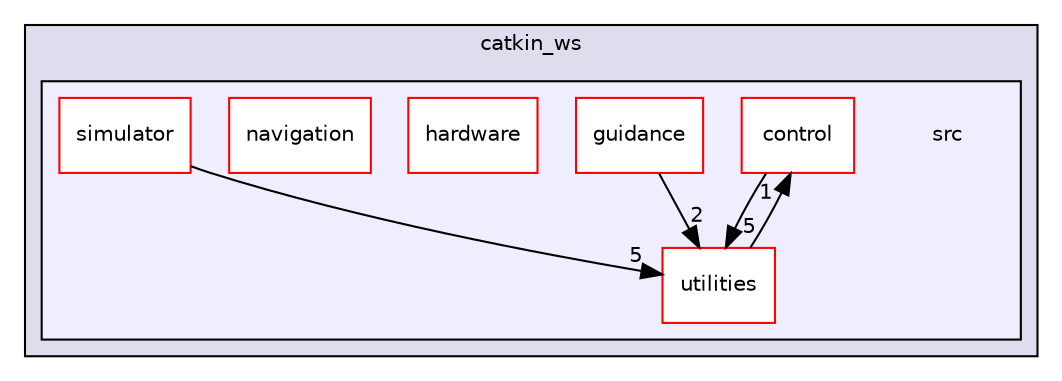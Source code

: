 digraph "catkin_ws/src" {
  compound=true
  node [ fontsize="10", fontname="Helvetica"];
  edge [ labelfontsize="10", labelfontname="Helvetica"];
  subgraph clusterdir_5c9b1b03f6e45e6a48c8e8f7b0f905ad {
    graph [ bgcolor="#ddddee", pencolor="black", label="catkin_ws" fontname="Helvetica", fontsize="10", URL="dir_5c9b1b03f6e45e6a48c8e8f7b0f905ad.html"]
  subgraph clusterdir_7c859f3878cb32062c29919224ce2290 {
    graph [ bgcolor="#eeeeff", pencolor="black", label="" URL="dir_7c859f3878cb32062c29919224ce2290.html"];
    dir_7c859f3878cb32062c29919224ce2290 [shape=plaintext label="src"];
  dir_d7dffebed82cce8cf49f9c429afefc35 [shape=box label="control" fillcolor="white" style="filled" color="red" URL="dir_d7dffebed82cce8cf49f9c429afefc35.html"];
  dir_3bc5830b146180778fb914a1c3335eec [shape=box label="guidance" fillcolor="white" style="filled" color="red" URL="dir_3bc5830b146180778fb914a1c3335eec.html"];
  dir_dff6d95cd477fdce004da0b2ce223d01 [shape=box label="hardware" fillcolor="white" style="filled" color="red" URL="dir_dff6d95cd477fdce004da0b2ce223d01.html"];
  dir_7ed07039fcf9567701d605b476ec154e [shape=box label="navigation" fillcolor="white" style="filled" color="red" URL="dir_7ed07039fcf9567701d605b476ec154e.html"];
  dir_9956b5c6b5de7171c18b9164a501b484 [shape=box label="simulator" fillcolor="white" style="filled" color="red" URL="dir_9956b5c6b5de7171c18b9164a501b484.html"];
  dir_ccddda87566ee263eec2f42a65371c71 [shape=box label="utilities" fillcolor="white" style="filled" color="red" URL="dir_ccddda87566ee263eec2f42a65371c71.html"];
  }
  }
  dir_3bc5830b146180778fb914a1c3335eec->dir_ccddda87566ee263eec2f42a65371c71 [headlabel="2", labeldistance=1.5 headhref="dir_000015_000033.html"];
  dir_ccddda87566ee263eec2f42a65371c71->dir_d7dffebed82cce8cf49f9c429afefc35 [headlabel="1", labeldistance=1.5 headhref="dir_000033_000007.html"];
  dir_9956b5c6b5de7171c18b9164a501b484->dir_ccddda87566ee263eec2f42a65371c71 [headlabel="5", labeldistance=1.5 headhref="dir_000023_000033.html"];
  dir_d7dffebed82cce8cf49f9c429afefc35->dir_ccddda87566ee263eec2f42a65371c71 [headlabel="5", labeldistance=1.5 headhref="dir_000007_000033.html"];
}
